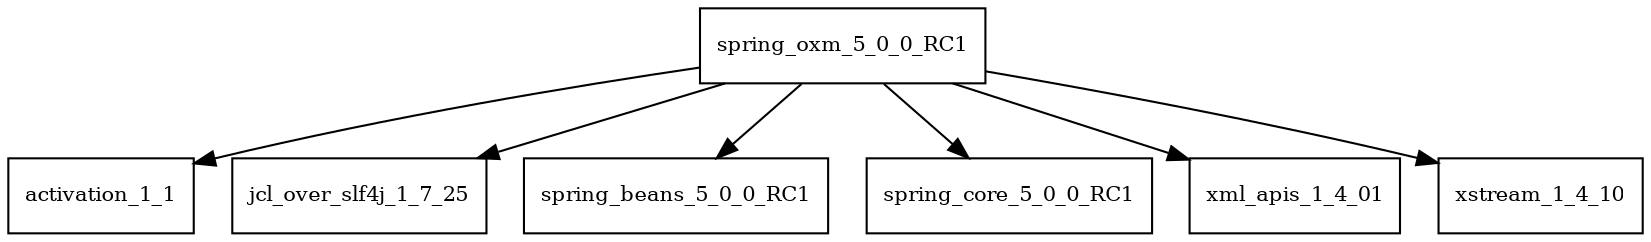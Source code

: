 digraph spring_oxm_5_0_0_RC1_dependencies {
  node [shape = box, fontsize=10.0];
  spring_oxm_5_0_0_RC1 -> activation_1_1;
  spring_oxm_5_0_0_RC1 -> jcl_over_slf4j_1_7_25;
  spring_oxm_5_0_0_RC1 -> spring_beans_5_0_0_RC1;
  spring_oxm_5_0_0_RC1 -> spring_core_5_0_0_RC1;
  spring_oxm_5_0_0_RC1 -> xml_apis_1_4_01;
  spring_oxm_5_0_0_RC1 -> xstream_1_4_10;
}
